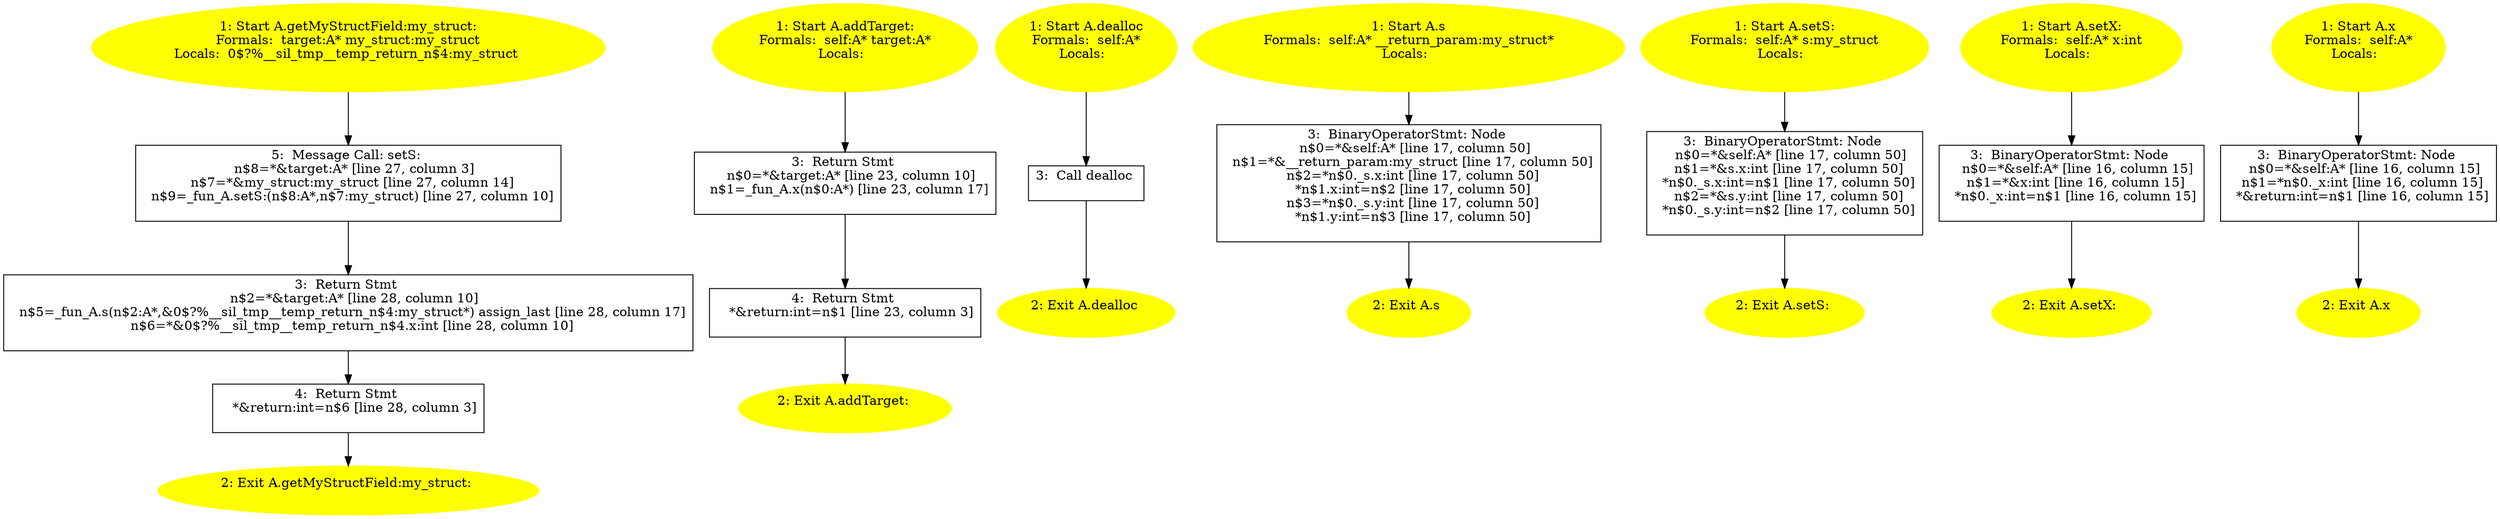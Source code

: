 /* @generated */
digraph cfg {
"getMyStructField:my_struct:#A(class A)#class.35da25720e80922866aa41dc70b313cb_1" [label="1: Start A.getMyStructField:my_struct:\nFormals:  target:A* my_struct:my_struct\nLocals:  0$?%__sil_tmp__temp_return_n$4:my_struct \n  " color=yellow style=filled]
	

	 "getMyStructField:my_struct:#A(class A)#class.35da25720e80922866aa41dc70b313cb_1" -> "getMyStructField:my_struct:#A(class A)#class.35da25720e80922866aa41dc70b313cb_5" ;
"getMyStructField:my_struct:#A(class A)#class.35da25720e80922866aa41dc70b313cb_2" [label="2: Exit A.getMyStructField:my_struct: \n  " color=yellow style=filled]
	

"getMyStructField:my_struct:#A(class A)#class.35da25720e80922866aa41dc70b313cb_3" [label="3:  Return Stmt \n   n$2=*&target:A* [line 28, column 10]\n  n$5=_fun_A.s(n$2:A*,&0$?%__sil_tmp__temp_return_n$4:my_struct*) assign_last [line 28, column 17]\n  n$6=*&0$?%__sil_tmp__temp_return_n$4.x:int [line 28, column 10]\n " shape="box"]
	

	 "getMyStructField:my_struct:#A(class A)#class.35da25720e80922866aa41dc70b313cb_3" -> "getMyStructField:my_struct:#A(class A)#class.35da25720e80922866aa41dc70b313cb_4" ;
"getMyStructField:my_struct:#A(class A)#class.35da25720e80922866aa41dc70b313cb_4" [label="4:  Return Stmt \n   *&return:int=n$6 [line 28, column 3]\n " shape="box"]
	

	 "getMyStructField:my_struct:#A(class A)#class.35da25720e80922866aa41dc70b313cb_4" -> "getMyStructField:my_struct:#A(class A)#class.35da25720e80922866aa41dc70b313cb_2" ;
"getMyStructField:my_struct:#A(class A)#class.35da25720e80922866aa41dc70b313cb_5" [label="5:  Message Call: setS: \n   n$8=*&target:A* [line 27, column 3]\n  n$7=*&my_struct:my_struct [line 27, column 14]\n  n$9=_fun_A.setS:(n$8:A*,n$7:my_struct) [line 27, column 10]\n " shape="box"]
	

	 "getMyStructField:my_struct:#A(class A)#class.35da25720e80922866aa41dc70b313cb_5" -> "getMyStructField:my_struct:#A(class A)#class.35da25720e80922866aa41dc70b313cb_3" ;
"addTarget:#A(class A)#instance.ca26ddd02ac11fb266531b38b6edef27_1" [label="1: Start A.addTarget:\nFormals:  self:A* target:A*\nLocals:  \n  " color=yellow style=filled]
	

	 "addTarget:#A(class A)#instance.ca26ddd02ac11fb266531b38b6edef27_1" -> "addTarget:#A(class A)#instance.ca26ddd02ac11fb266531b38b6edef27_3" ;
"addTarget:#A(class A)#instance.ca26ddd02ac11fb266531b38b6edef27_2" [label="2: Exit A.addTarget: \n  " color=yellow style=filled]
	

"addTarget:#A(class A)#instance.ca26ddd02ac11fb266531b38b6edef27_3" [label="3:  Return Stmt \n   n$0=*&target:A* [line 23, column 10]\n  n$1=_fun_A.x(n$0:A*) [line 23, column 17]\n " shape="box"]
	

	 "addTarget:#A(class A)#instance.ca26ddd02ac11fb266531b38b6edef27_3" -> "addTarget:#A(class A)#instance.ca26ddd02ac11fb266531b38b6edef27_4" ;
"addTarget:#A(class A)#instance.ca26ddd02ac11fb266531b38b6edef27_4" [label="4:  Return Stmt \n   *&return:int=n$1 [line 23, column 3]\n " shape="box"]
	

	 "addTarget:#A(class A)#instance.ca26ddd02ac11fb266531b38b6edef27_4" -> "addTarget:#A(class A)#instance.ca26ddd02ac11fb266531b38b6edef27_2" ;
"dealloc#A#instance.55ac864e91dcd5d484e8ab7d8eb94fcb_1" [label="1: Start A.dealloc\nFormals:  self:A*\nLocals:  \n  " color=yellow style=filled]
	

	 "dealloc#A#instance.55ac864e91dcd5d484e8ab7d8eb94fcb_1" -> "dealloc#A#instance.55ac864e91dcd5d484e8ab7d8eb94fcb_3" ;
"dealloc#A#instance.55ac864e91dcd5d484e8ab7d8eb94fcb_2" [label="2: Exit A.dealloc \n  " color=yellow style=filled]
	

"dealloc#A#instance.55ac864e91dcd5d484e8ab7d8eb94fcb_3" [label="3:  Call dealloc \n  " shape="box"]
	

	 "dealloc#A#instance.55ac864e91dcd5d484e8ab7d8eb94fcb_3" -> "dealloc#A#instance.55ac864e91dcd5d484e8ab7d8eb94fcb_2" ;
"s#A(struct my_struct)#instance.8b615eca1cde58c02b016bbbf517c211_1" [label="1: Start A.s\nFormals:  self:A* __return_param:my_struct*\nLocals:  \n  " color=yellow style=filled]
	

	 "s#A(struct my_struct)#instance.8b615eca1cde58c02b016bbbf517c211_1" -> "s#A(struct my_struct)#instance.8b615eca1cde58c02b016bbbf517c211_3" ;
"s#A(struct my_struct)#instance.8b615eca1cde58c02b016bbbf517c211_2" [label="2: Exit A.s \n  " color=yellow style=filled]
	

"s#A(struct my_struct)#instance.8b615eca1cde58c02b016bbbf517c211_3" [label="3:  BinaryOperatorStmt: Node \n   n$0=*&self:A* [line 17, column 50]\n  n$1=*&__return_param:my_struct [line 17, column 50]\n  n$2=*n$0._s.x:int [line 17, column 50]\n  *n$1.x:int=n$2 [line 17, column 50]\n  n$3=*n$0._s.y:int [line 17, column 50]\n  *n$1.y:int=n$3 [line 17, column 50]\n " shape="box"]
	

	 "s#A(struct my_struct)#instance.8b615eca1cde58c02b016bbbf517c211_3" -> "s#A(struct my_struct)#instance.8b615eca1cde58c02b016bbbf517c211_2" ;
"setS:#A#instance.190e00a9f8a69bd26b1a4e2b795d840c_1" [label="1: Start A.setS:\nFormals:  self:A* s:my_struct\nLocals:  \n  " color=yellow style=filled]
	

	 "setS:#A#instance.190e00a9f8a69bd26b1a4e2b795d840c_1" -> "setS:#A#instance.190e00a9f8a69bd26b1a4e2b795d840c_3" ;
"setS:#A#instance.190e00a9f8a69bd26b1a4e2b795d840c_2" [label="2: Exit A.setS: \n  " color=yellow style=filled]
	

"setS:#A#instance.190e00a9f8a69bd26b1a4e2b795d840c_3" [label="3:  BinaryOperatorStmt: Node \n   n$0=*&self:A* [line 17, column 50]\n  n$1=*&s.x:int [line 17, column 50]\n  *n$0._s.x:int=n$1 [line 17, column 50]\n  n$2=*&s.y:int [line 17, column 50]\n  *n$0._s.y:int=n$2 [line 17, column 50]\n " shape="box"]
	

	 "setS:#A#instance.190e00a9f8a69bd26b1a4e2b795d840c_3" -> "setS:#A#instance.190e00a9f8a69bd26b1a4e2b795d840c_2" ;
"setX:#A#instance.00c5402542b9aade8ca8191be56dcd87_1" [label="1: Start A.setX:\nFormals:  self:A* x:int\nLocals:  \n  " color=yellow style=filled]
	

	 "setX:#A#instance.00c5402542b9aade8ca8191be56dcd87_1" -> "setX:#A#instance.00c5402542b9aade8ca8191be56dcd87_3" ;
"setX:#A#instance.00c5402542b9aade8ca8191be56dcd87_2" [label="2: Exit A.setX: \n  " color=yellow style=filled]
	

"setX:#A#instance.00c5402542b9aade8ca8191be56dcd87_3" [label="3:  BinaryOperatorStmt: Node \n   n$0=*&self:A* [line 16, column 15]\n  n$1=*&x:int [line 16, column 15]\n  *n$0._x:int=n$1 [line 16, column 15]\n " shape="box"]
	

	 "setX:#A#instance.00c5402542b9aade8ca8191be56dcd87_3" -> "setX:#A#instance.00c5402542b9aade8ca8191be56dcd87_2" ;
"x#A#instance.37ea1b3cd5342ae67c7383da2227f91f_1" [label="1: Start A.x\nFormals:  self:A*\nLocals:  \n  " color=yellow style=filled]
	

	 "x#A#instance.37ea1b3cd5342ae67c7383da2227f91f_1" -> "x#A#instance.37ea1b3cd5342ae67c7383da2227f91f_3" ;
"x#A#instance.37ea1b3cd5342ae67c7383da2227f91f_2" [label="2: Exit A.x \n  " color=yellow style=filled]
	

"x#A#instance.37ea1b3cd5342ae67c7383da2227f91f_3" [label="3:  BinaryOperatorStmt: Node \n   n$0=*&self:A* [line 16, column 15]\n  n$1=*n$0._x:int [line 16, column 15]\n  *&return:int=n$1 [line 16, column 15]\n " shape="box"]
	

	 "x#A#instance.37ea1b3cd5342ae67c7383da2227f91f_3" -> "x#A#instance.37ea1b3cd5342ae67c7383da2227f91f_2" ;
}
